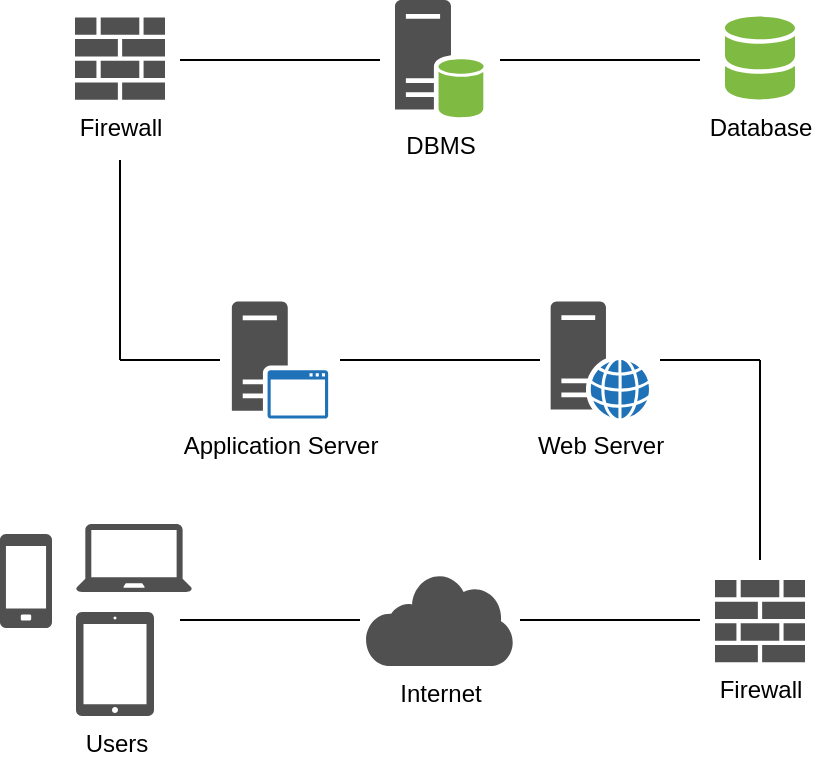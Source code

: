 <mxfile version="14.0.1" type="device"><diagram id="b7ztHy3GgJyTx3-9eznw" name="Page-1"><mxGraphModel dx="1383" dy="977" grid="1" gridSize="10" guides="1" tooltips="1" connect="1" arrows="1" fold="1" page="1" pageScale="1" pageWidth="827" pageHeight="1169" math="0" shadow="0"><root><mxCell id="0"/><mxCell id="1" parent="0"/><mxCell id="qmhreDPaFq8jHWIOX3NE-42" value="" style="pointerEvents=1;shadow=0;dashed=0;html=1;strokeColor=none;fillColor=#505050;labelPosition=center;verticalLabelPosition=bottom;verticalAlign=top;outlineConnect=0;align=center;shape=mxgraph.office.devices.laptop;" parent="1" vertex="1"><mxGeometry x="138" y="302" width="58" height="34" as="geometry"/></mxCell><mxCell id="qmhreDPaFq8jHWIOX3NE-43" value="" style="pointerEvents=1;shadow=0;dashed=0;html=1;strokeColor=none;fillColor=#505050;labelPosition=center;verticalLabelPosition=bottom;verticalAlign=top;outlineConnect=0;align=center;shape=mxgraph.office.devices.cell_phone_generic;" parent="1" vertex="1"><mxGeometry x="100" y="307" width="26" height="47" as="geometry"/></mxCell><mxCell id="qmhreDPaFq8jHWIOX3NE-44" value="Users" style="pointerEvents=1;shadow=0;dashed=0;html=1;strokeColor=none;fillColor=#505050;labelPosition=center;verticalLabelPosition=bottom;verticalAlign=top;outlineConnect=0;align=center;shape=mxgraph.office.devices.tablet_ipad;" parent="1" vertex="1"><mxGeometry x="138" y="346" width="39" height="52" as="geometry"/></mxCell><mxCell id="WN2FLNfoYDv0z4D38o26-1" value="Database" style="shadow=0;dashed=0;html=1;strokeColor=none;labelPosition=center;verticalLabelPosition=bottom;verticalAlign=top;outlineConnect=0;align=center;shape=mxgraph.office.databases.database_mini_2;fillColor=#7FBA42;" vertex="1" parent="1"><mxGeometry x="462.5" y="48.3" width="35" height="42" as="geometry"/></mxCell><mxCell id="WN2FLNfoYDv0z4D38o26-2" value="DBMS" style="pointerEvents=1;shadow=0;dashed=0;html=1;strokeColor=none;fillColor=#505050;labelPosition=center;verticalLabelPosition=bottom;verticalAlign=top;outlineConnect=0;align=center;shape=mxgraph.office.servers.database_server_green;aspect=fixed;" vertex="1" parent="1"><mxGeometry x="297.5" y="40" width="45" height="58.6" as="geometry"/></mxCell><mxCell id="WN2FLNfoYDv0z4D38o26-3" value="&lt;div&gt;Firewall&lt;/div&gt;" style="pointerEvents=1;shadow=0;dashed=0;html=1;strokeColor=none;fillColor=#505050;labelPosition=center;verticalLabelPosition=bottom;verticalAlign=top;outlineConnect=0;align=center;shape=mxgraph.office.concepts.firewall;aspect=fixed;" vertex="1" parent="1"><mxGeometry x="137.5" y="48.715" width="45" height="41.17" as="geometry"/></mxCell><mxCell id="WN2FLNfoYDv0z4D38o26-5" value="" style="endArrow=none;html=1;" edge="1" parent="1"><mxGeometry width="50" height="50" relative="1" as="geometry"><mxPoint x="350" y="70" as="sourcePoint"/><mxPoint x="450" y="70" as="targetPoint"/></mxGeometry></mxCell><mxCell id="WN2FLNfoYDv0z4D38o26-6" value="" style="endArrow=none;html=1;" edge="1" parent="1"><mxGeometry width="50" height="50" relative="1" as="geometry"><mxPoint x="190" y="70" as="sourcePoint"/><mxPoint x="290" y="70" as="targetPoint"/></mxGeometry></mxCell><mxCell id="WN2FLNfoYDv0z4D38o26-7" value="Application Server" style="pointerEvents=1;shadow=0;dashed=0;html=1;strokeColor=none;fillColor=#505050;labelPosition=center;verticalLabelPosition=bottom;verticalAlign=top;outlineConnect=0;align=center;shape=mxgraph.office.servers.application_server_blue;aspect=fixed;" vertex="1" parent="1"><mxGeometry x="215.93" y="190.7" width="48.14" height="58.6" as="geometry"/></mxCell><mxCell id="WN2FLNfoYDv0z4D38o26-8" value="" style="endArrow=none;html=1;" edge="1" parent="1"><mxGeometry width="50" height="50" relative="1" as="geometry"><mxPoint x="160" y="120" as="sourcePoint"/><mxPoint x="160" y="220" as="targetPoint"/></mxGeometry></mxCell><mxCell id="WN2FLNfoYDv0z4D38o26-10" value="" style="endArrow=none;html=1;" edge="1" parent="1"><mxGeometry width="50" height="50" relative="1" as="geometry"><mxPoint x="160" y="220" as="sourcePoint"/><mxPoint x="210" y="220" as="targetPoint"/></mxGeometry></mxCell><mxCell id="WN2FLNfoYDv0z4D38o26-11" value="Web Server" style="pointerEvents=1;shadow=0;dashed=0;html=1;strokeColor=none;fillColor=#505050;labelPosition=center;verticalLabelPosition=bottom;verticalAlign=top;outlineConnect=0;align=center;shape=mxgraph.office.servers.web_server_blue;aspect=fixed;" vertex="1" parent="1"><mxGeometry x="375.325" y="190.7" width="49.35" height="58.6" as="geometry"/></mxCell><mxCell id="WN2FLNfoYDv0z4D38o26-12" value="" style="endArrow=none;html=1;" edge="1" parent="1"><mxGeometry width="50" height="50" relative="1" as="geometry"><mxPoint x="270" y="220" as="sourcePoint"/><mxPoint x="370" y="220" as="targetPoint"/></mxGeometry></mxCell><mxCell id="WN2FLNfoYDv0z4D38o26-13" value="" style="endArrow=none;html=1;" edge="1" parent="1"><mxGeometry width="50" height="50" relative="1" as="geometry"><mxPoint x="430" y="220" as="sourcePoint"/><mxPoint x="480" y="220" as="targetPoint"/></mxGeometry></mxCell><mxCell id="WN2FLNfoYDv0z4D38o26-14" value="" style="endArrow=none;html=1;" edge="1" parent="1"><mxGeometry width="50" height="50" relative="1" as="geometry"><mxPoint x="480" y="220" as="sourcePoint"/><mxPoint x="480" y="320" as="targetPoint"/></mxGeometry></mxCell><mxCell id="WN2FLNfoYDv0z4D38o26-15" value="&lt;div&gt;Firewall&lt;/div&gt;" style="pointerEvents=1;shadow=0;dashed=0;html=1;strokeColor=none;fillColor=#505050;labelPosition=center;verticalLabelPosition=bottom;verticalAlign=top;outlineConnect=0;align=center;shape=mxgraph.office.concepts.firewall;aspect=fixed;" vertex="1" parent="1"><mxGeometry x="457.5" y="329.995" width="45" height="41.17" as="geometry"/></mxCell><mxCell id="WN2FLNfoYDv0z4D38o26-16" value="" style="endArrow=none;html=1;" edge="1" parent="1"><mxGeometry width="50" height="50" relative="1" as="geometry"><mxPoint x="360" y="350" as="sourcePoint"/><mxPoint x="450" y="350" as="targetPoint"/></mxGeometry></mxCell><mxCell id="WN2FLNfoYDv0z4D38o26-17" value="Internet" style="pointerEvents=1;shadow=0;dashed=0;html=1;strokeColor=none;fillColor=#505050;labelPosition=center;verticalLabelPosition=bottom;outlineConnect=0;verticalAlign=top;align=center;shape=mxgraph.office.clouds.private_cloud;" vertex="1" parent="1"><mxGeometry x="283" y="327" width="74" height="46" as="geometry"/></mxCell><mxCell id="WN2FLNfoYDv0z4D38o26-18" value="" style="endArrow=none;html=1;" edge="1" parent="1"><mxGeometry width="50" height="50" relative="1" as="geometry"><mxPoint x="190" y="350" as="sourcePoint"/><mxPoint x="280" y="350" as="targetPoint"/></mxGeometry></mxCell></root></mxGraphModel></diagram></mxfile>